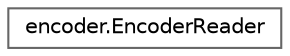 digraph "Graphical Class Hierarchy"
{
 // LATEX_PDF_SIZE
  bgcolor="transparent";
  edge [fontname=Helvetica,fontsize=10,labelfontname=Helvetica,labelfontsize=10];
  node [fontname=Helvetica,fontsize=10,shape=box,height=0.2,width=0.4];
  rankdir="LR";
  Node0 [label="encoder.EncoderReader",height=0.2,width=0.4,color="grey40", fillcolor="white", style="filled",URL="$classencoder_1_1_encoder_reader.html",tooltip="This class implements an encoder driver for an ME405 kit."];
}
